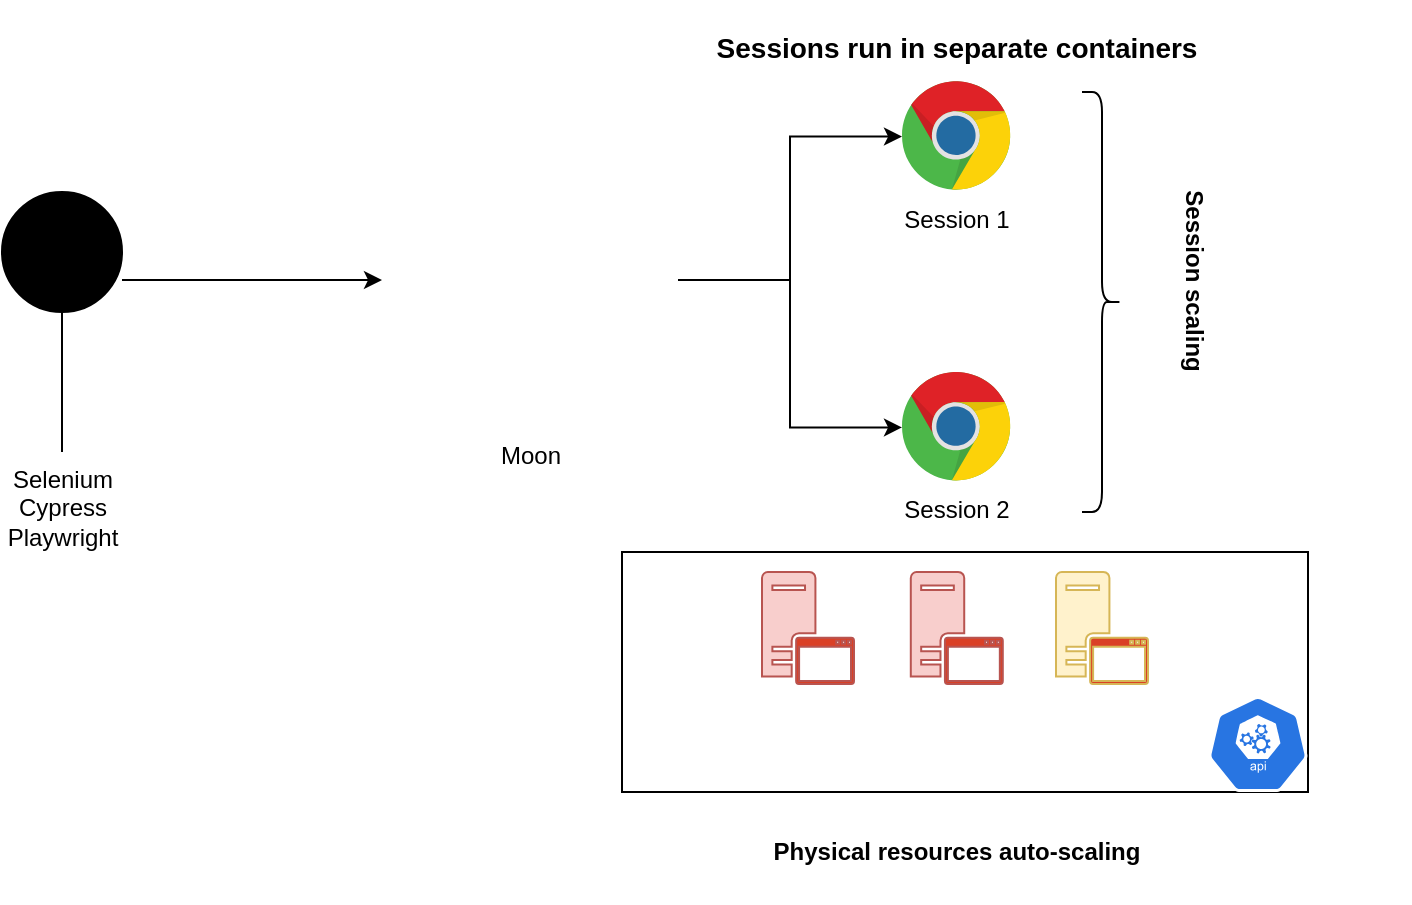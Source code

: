 <mxfile version="15.5.7" type="device"><diagram id="FOdE5rn_b2XjaiNSKXeu" name="Page-1"><mxGraphModel dx="1865" dy="489" grid="1" gridSize="10" guides="1" tooltips="1" connect="1" arrows="1" fold="1" page="1" pageScale="1" pageWidth="827" pageHeight="1169" math="0" shadow="0"><root><mxCell id="0"/><mxCell id="1" parent="0"/><mxCell id="wgCJ3uirybPRXIHPxBSl-36" value="" style="rounded=0;whiteSpace=wrap;html=1;fontSize=12;" vertex="1" parent="1"><mxGeometry x="-460" y="410" width="343" height="120" as="geometry"/></mxCell><mxCell id="wgCJ3uirybPRXIHPxBSl-4" value="Session 1" style="dashed=0;outlineConnect=0;html=1;align=center;labelPosition=center;verticalLabelPosition=bottom;verticalAlign=top;shape=mxgraph.weblogos.chrome" vertex="1" parent="1"><mxGeometry x="-320" y="174.6" width="54.8" height="55.4" as="geometry"/></mxCell><mxCell id="wgCJ3uirybPRXIHPxBSl-8" value="Session 2" style="dashed=0;outlineConnect=0;html=1;align=center;labelPosition=center;verticalLabelPosition=bottom;verticalAlign=top;shape=mxgraph.weblogos.chrome" vertex="1" parent="1"><mxGeometry x="-320" y="320" width="54.8" height="55.4" as="geometry"/></mxCell><mxCell id="wgCJ3uirybPRXIHPxBSl-21" style="edgeStyle=orthogonalEdgeStyle;rounded=0;orthogonalLoop=1;jettySize=auto;html=1;" edge="1" parent="1" source="wgCJ3uirybPRXIHPxBSl-11" target="wgCJ3uirybPRXIHPxBSl-19"><mxGeometry relative="1" as="geometry"><Array as="points"><mxPoint x="-680" y="274"/><mxPoint x="-680" y="274"/></Array></mxGeometry></mxCell><mxCell id="wgCJ3uirybPRXIHPxBSl-11" value="Selenium&lt;br&gt;Cypress&lt;br&gt;Playwright" style="verticalLabelPosition=bottom;shadow=0;dashed=0;align=center;html=1;verticalAlign=top;shape=mxgraph.electrical.transmission.testPoint;" vertex="1" parent="1"><mxGeometry x="-770" y="230" width="60" height="130" as="geometry"/></mxCell><mxCell id="wgCJ3uirybPRXIHPxBSl-23" style="edgeStyle=orthogonalEdgeStyle;rounded=0;orthogonalLoop=1;jettySize=auto;html=1;" edge="1" parent="1" source="wgCJ3uirybPRXIHPxBSl-19" target="wgCJ3uirybPRXIHPxBSl-4"><mxGeometry relative="1" as="geometry"/></mxCell><mxCell id="wgCJ3uirybPRXIHPxBSl-24" style="edgeStyle=orthogonalEdgeStyle;rounded=0;orthogonalLoop=1;jettySize=auto;html=1;" edge="1" parent="1" source="wgCJ3uirybPRXIHPxBSl-19" target="wgCJ3uirybPRXIHPxBSl-8"><mxGeometry relative="1" as="geometry"/></mxCell><mxCell id="wgCJ3uirybPRXIHPxBSl-19" value="Moon" style="shape=image;html=1;verticalAlign=top;verticalLabelPosition=bottom;labelBackgroundColor=#ffffff;imageAspect=0;aspect=fixed;image=https://cdn3.iconfinder.com/data/icons/tiny-weather-1/512/moon-128.png" vertex="1" parent="1"><mxGeometry x="-580" y="200" width="148" height="148" as="geometry"/></mxCell><mxCell id="wgCJ3uirybPRXIHPxBSl-25" value="&lt;span style=&quot;white-space: pre&quot;&gt;&#9;&lt;/span&gt;" style="shape=curlyBracket;whiteSpace=wrap;html=1;rounded=1;flipH=1;" vertex="1" parent="1"><mxGeometry x="-230" y="180" width="20" height="210" as="geometry"/></mxCell><mxCell id="wgCJ3uirybPRXIHPxBSl-27" value="&lt;font style=&quot;font-size: 14px&quot;&gt;Sessions run in separate containers&lt;/font&gt;" style="text;strokeColor=none;fillColor=none;html=1;fontSize=24;fontStyle=1;verticalAlign=middle;align=center;rotation=0;" vertex="1" parent="1"><mxGeometry x="-342.6" y="134.6" width="100" height="40" as="geometry"/></mxCell><mxCell id="wgCJ3uirybPRXIHPxBSl-30" value="&lt;font style=&quot;font-size: 12px&quot;&gt;Session scaling&lt;/font&gt;" style="text;strokeColor=none;fillColor=none;html=1;fontSize=24;fontStyle=1;verticalAlign=middle;align=center;rotation=90;" vertex="1" parent="1"><mxGeometry x="-220" y="170" width="100" height="208" as="geometry"/></mxCell><mxCell id="wgCJ3uirybPRXIHPxBSl-32" value="" style="sketch=0;pointerEvents=1;shadow=0;dashed=0;html=1;strokeColor=#b85450;fillColor=#f8cecc;labelPosition=center;verticalLabelPosition=bottom;verticalAlign=top;outlineConnect=0;align=center;shape=mxgraph.office.servers.application_server_orange;fontSize=12;" vertex="1" parent="1"><mxGeometry x="-390" y="420" width="46" height="56" as="geometry"/></mxCell><mxCell id="wgCJ3uirybPRXIHPxBSl-33" value="" style="sketch=0;pointerEvents=1;shadow=0;dashed=0;html=1;strokeColor=#b85450;fillColor=#f8cecc;labelPosition=center;verticalLabelPosition=bottom;verticalAlign=top;outlineConnect=0;align=center;shape=mxgraph.office.servers.application_server_orange;fontSize=12;" vertex="1" parent="1"><mxGeometry x="-315.6" y="420" width="46" height="56" as="geometry"/></mxCell><mxCell id="wgCJ3uirybPRXIHPxBSl-34" value="" style="sketch=0;pointerEvents=1;shadow=0;dashed=0;html=1;strokeColor=#d6b656;fillColor=#fff2cc;labelPosition=center;verticalLabelPosition=bottom;verticalAlign=top;outlineConnect=0;align=center;shape=mxgraph.office.servers.application_server_orange;fontSize=12;" vertex="1" parent="1"><mxGeometry x="-243.0" y="420" width="46" height="56" as="geometry"/></mxCell><mxCell id="wgCJ3uirybPRXIHPxBSl-37" value="" style="sketch=0;html=1;dashed=0;whitespace=wrap;fillColor=#2875E2;strokeColor=#ffffff;points=[[0.005,0.63,0],[0.1,0.2,0],[0.9,0.2,0],[0.5,0,0],[0.995,0.63,0],[0.72,0.99,0],[0.5,1,0],[0.28,0.99,0]];shape=mxgraph.kubernetes.icon;prIcon=api;fontSize=12;" vertex="1" parent="1"><mxGeometry x="-167" y="482" width="50" height="48" as="geometry"/></mxCell><mxCell id="wgCJ3uirybPRXIHPxBSl-38" value="&lt;font style=&quot;font-size: 12px&quot;&gt;Physical resources auto-scaling&lt;/font&gt;" style="text;strokeColor=none;fillColor=none;html=1;fontSize=24;fontStyle=1;verticalAlign=middle;align=center;rotation=0;" vertex="1" parent="1"><mxGeometry x="-462.6" y="527" width="340" height="58" as="geometry"/></mxCell></root></mxGraphModel></diagram></mxfile>